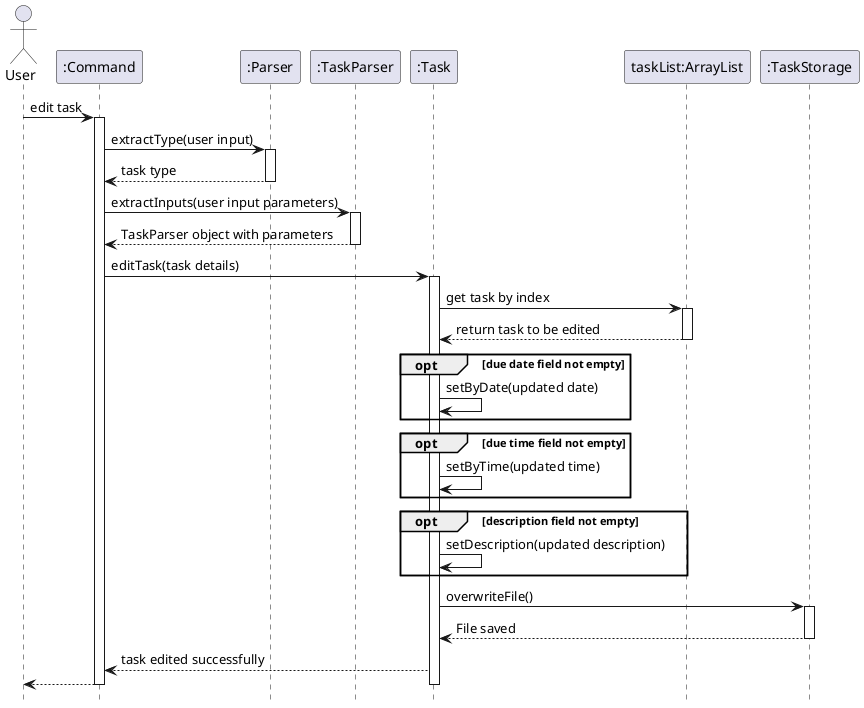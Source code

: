 @startuml

hide footbox
actor User
participant ":Command" as Command
participant ":Parser" as Parser
participant ":TaskParser" as TaskParser
participant ":Task" as Task
participant "taskList:ArrayList" as taskList
participant ":TaskStorage" as TaskStorage

User -> Command : edit task
activate Command

Command -> Parser : extractType(user input)
activate Parser
Parser --> Command : task type
deactivate Parser

Command -> TaskParser : extractInputs(user input parameters)
activate TaskParser
TaskParser --> Command : TaskParser object with parameters
deactivate TaskParser

Command-> Task : editTask(task details)

activate Task

Task -> taskList : get task by index
activate taskList
taskList --> Task : return task to be edited
deactivate taskList

opt due date field not empty
    Task -> Task : setByDate(updated date)

end

opt due time field not empty
    Task -> Task : setByTime(updated time)

end

opt description field not empty
    Task -> Task : setDescription(updated description)

end

Task -> TaskStorage : overwriteFile()
activate TaskStorage
TaskStorage --> Task : File saved
deactivate TaskStorage

deactivate taskList

Task --> Command : task edited successfully
Command --> User
deactivate Command

deactivate Task

@enduml